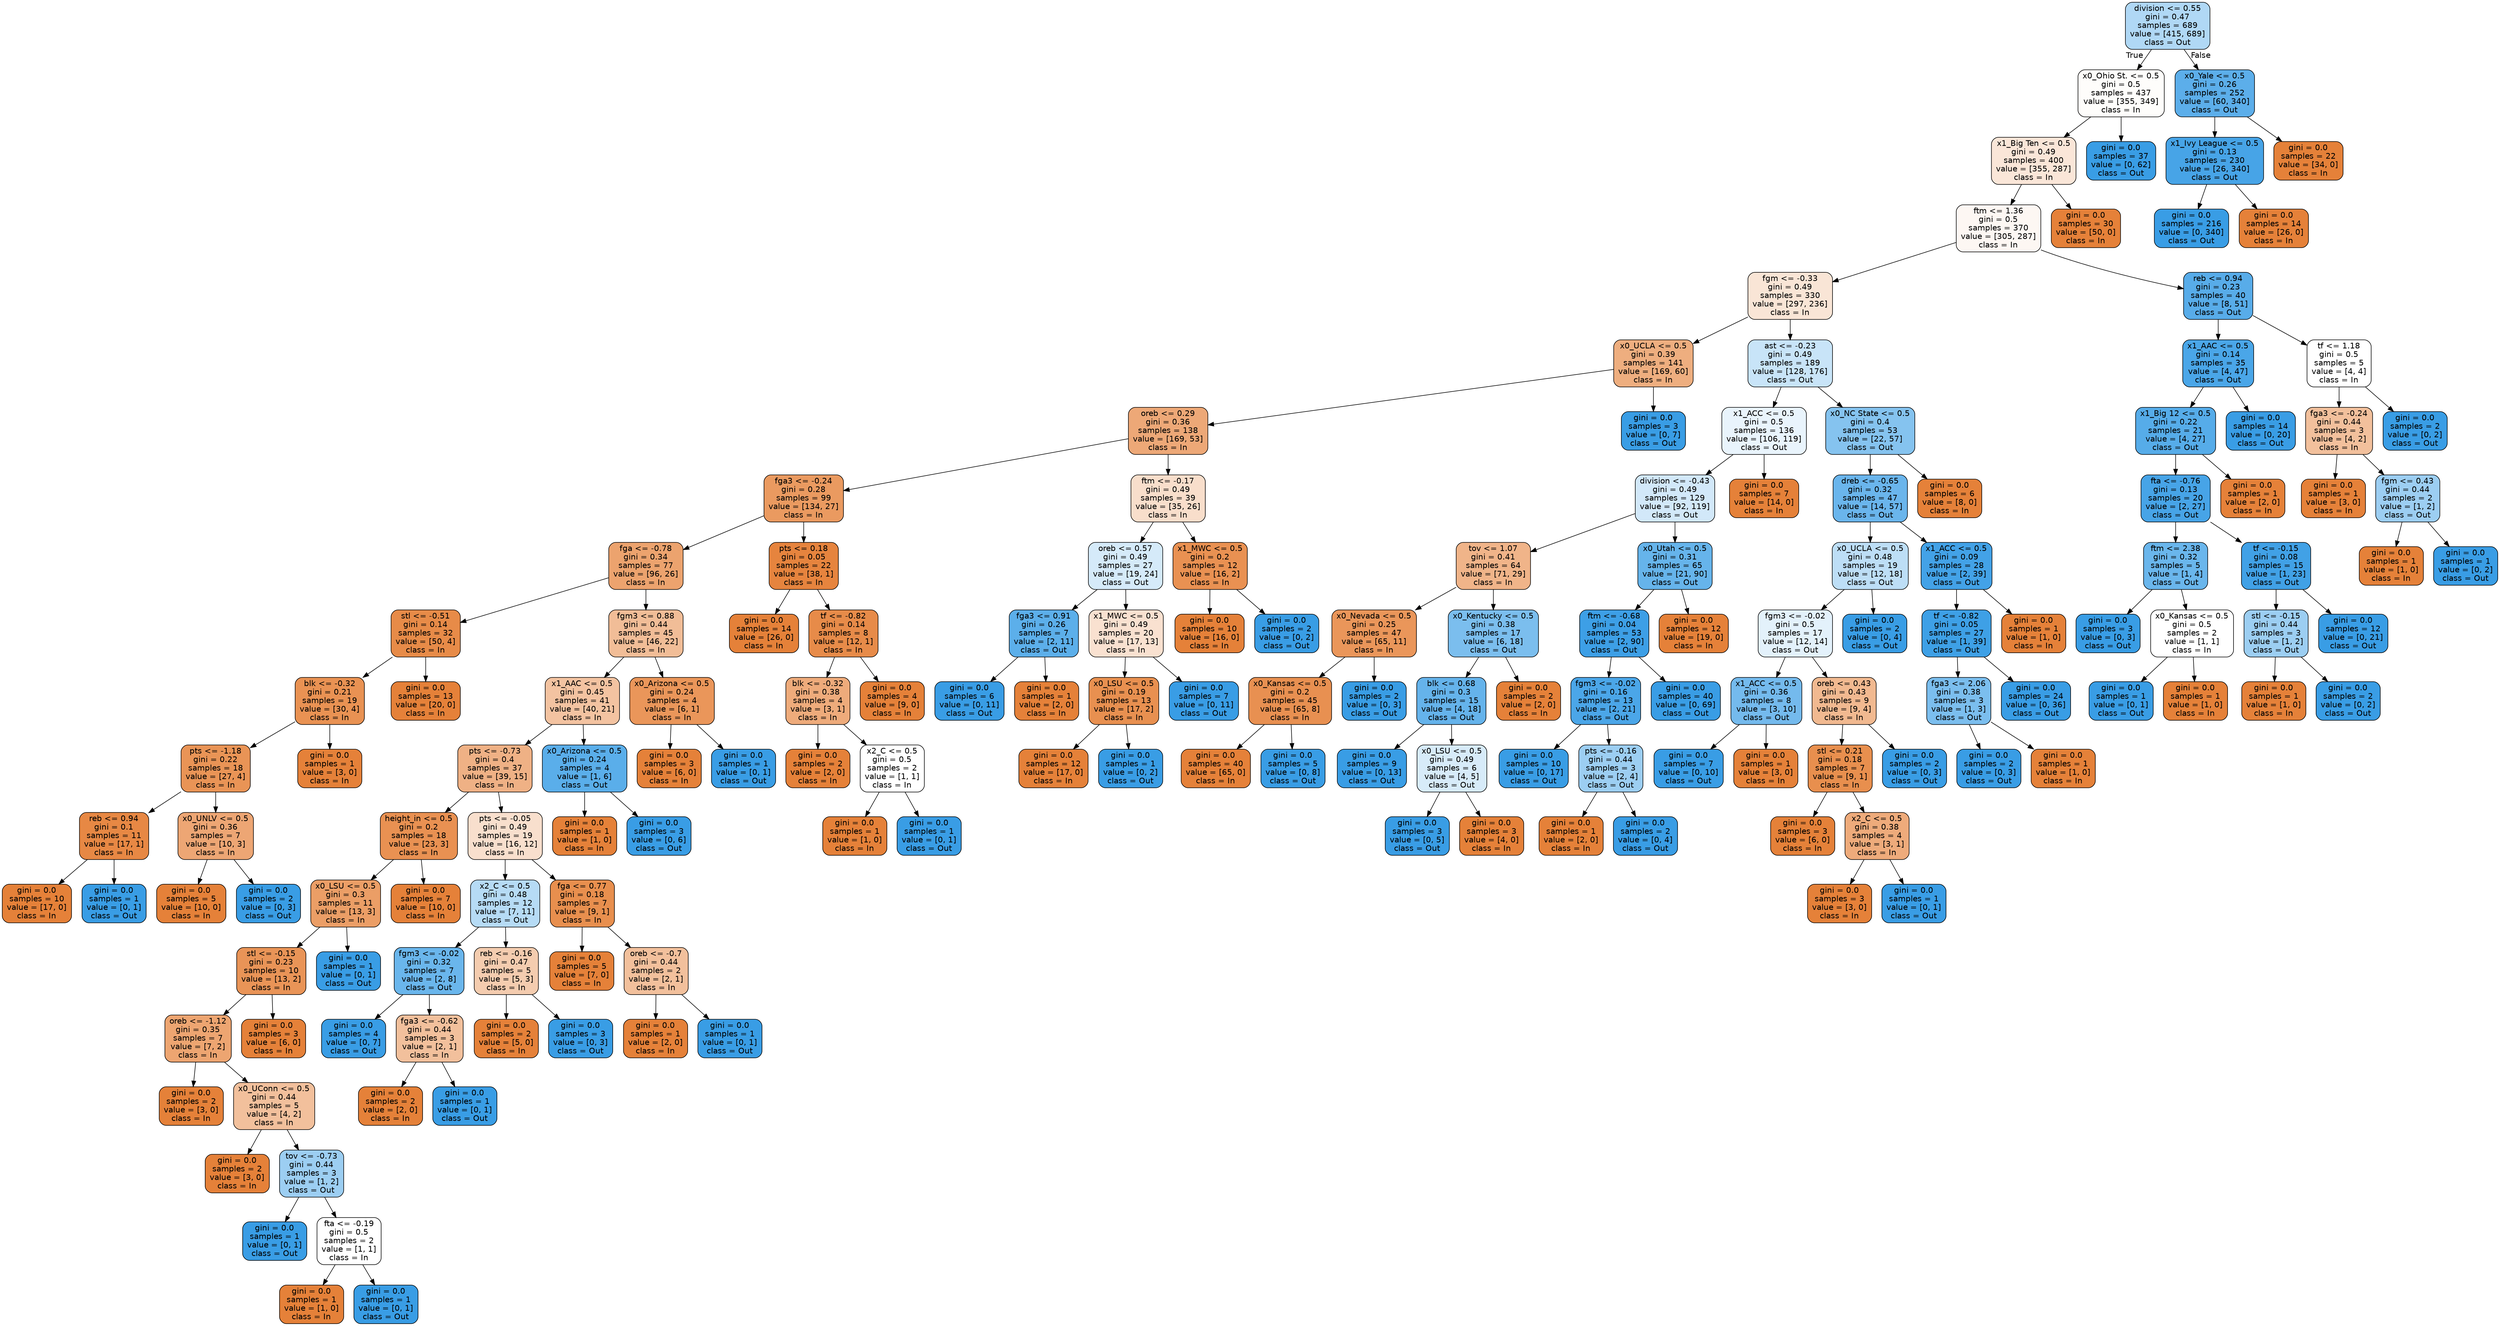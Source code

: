 digraph Tree {
node [shape=box, style="filled, rounded", color="black", fontname=helvetica] ;
edge [fontname=helvetica] ;
0 [label="division <= 0.55\ngini = 0.47\nsamples = 689\nvalue = [415, 689]\nclass = Out", fillcolor="#399de565"] ;
1 [label="x0_Ohio St. <= 0.5\ngini = 0.5\nsamples = 437\nvalue = [355, 349]\nclass = In", fillcolor="#e5813904"] ;
0 -> 1 [labeldistance=2.5, labelangle=45, headlabel="True"] ;
2 [label="x1_Big Ten <= 0.5\ngini = 0.49\nsamples = 400\nvalue = [355, 287]\nclass = In", fillcolor="#e5813931"] ;
1 -> 2 ;
3 [label="ftm <= 1.36\ngini = 0.5\nsamples = 370\nvalue = [305, 287]\nclass = In", fillcolor="#e581390f"] ;
2 -> 3 ;
4 [label="fgm <= -0.33\ngini = 0.49\nsamples = 330\nvalue = [297, 236]\nclass = In", fillcolor="#e5813934"] ;
3 -> 4 ;
5 [label="x0_UCLA <= 0.5\ngini = 0.39\nsamples = 141\nvalue = [169, 60]\nclass = In", fillcolor="#e58139a4"] ;
4 -> 5 ;
6 [label="oreb <= 0.29\ngini = 0.36\nsamples = 138\nvalue = [169, 53]\nclass = In", fillcolor="#e58139af"] ;
5 -> 6 ;
7 [label="fga3 <= -0.24\ngini = 0.28\nsamples = 99\nvalue = [134, 27]\nclass = In", fillcolor="#e58139cc"] ;
6 -> 7 ;
8 [label="fga <= -0.78\ngini = 0.34\nsamples = 77\nvalue = [96, 26]\nclass = In", fillcolor="#e58139ba"] ;
7 -> 8 ;
9 [label="stl <= -0.51\ngini = 0.14\nsamples = 32\nvalue = [50, 4]\nclass = In", fillcolor="#e58139eb"] ;
8 -> 9 ;
10 [label="blk <= -0.32\ngini = 0.21\nsamples = 19\nvalue = [30, 4]\nclass = In", fillcolor="#e58139dd"] ;
9 -> 10 ;
11 [label="pts <= -1.18\ngini = 0.22\nsamples = 18\nvalue = [27, 4]\nclass = In", fillcolor="#e58139d9"] ;
10 -> 11 ;
12 [label="reb <= 0.94\ngini = 0.1\nsamples = 11\nvalue = [17, 1]\nclass = In", fillcolor="#e58139f0"] ;
11 -> 12 ;
13 [label="gini = 0.0\nsamples = 10\nvalue = [17, 0]\nclass = In", fillcolor="#e58139ff"] ;
12 -> 13 ;
14 [label="gini = 0.0\nsamples = 1\nvalue = [0, 1]\nclass = Out", fillcolor="#399de5ff"] ;
12 -> 14 ;
15 [label="x0_UNLV <= 0.5\ngini = 0.36\nsamples = 7\nvalue = [10, 3]\nclass = In", fillcolor="#e58139b3"] ;
11 -> 15 ;
16 [label="gini = 0.0\nsamples = 5\nvalue = [10, 0]\nclass = In", fillcolor="#e58139ff"] ;
15 -> 16 ;
17 [label="gini = 0.0\nsamples = 2\nvalue = [0, 3]\nclass = Out", fillcolor="#399de5ff"] ;
15 -> 17 ;
18 [label="gini = 0.0\nsamples = 1\nvalue = [3, 0]\nclass = In", fillcolor="#e58139ff"] ;
10 -> 18 ;
19 [label="gini = 0.0\nsamples = 13\nvalue = [20, 0]\nclass = In", fillcolor="#e58139ff"] ;
9 -> 19 ;
20 [label="fgm3 <= 0.88\ngini = 0.44\nsamples = 45\nvalue = [46, 22]\nclass = In", fillcolor="#e5813985"] ;
8 -> 20 ;
21 [label="x1_AAC <= 0.5\ngini = 0.45\nsamples = 41\nvalue = [40, 21]\nclass = In", fillcolor="#e5813979"] ;
20 -> 21 ;
22 [label="pts <= -0.73\ngini = 0.4\nsamples = 37\nvalue = [39, 15]\nclass = In", fillcolor="#e581399d"] ;
21 -> 22 ;
23 [label="height_in <= 0.5\ngini = 0.2\nsamples = 18\nvalue = [23, 3]\nclass = In", fillcolor="#e58139de"] ;
22 -> 23 ;
24 [label="x0_LSU <= 0.5\ngini = 0.3\nsamples = 11\nvalue = [13, 3]\nclass = In", fillcolor="#e58139c4"] ;
23 -> 24 ;
25 [label="stl <= -0.15\ngini = 0.23\nsamples = 10\nvalue = [13, 2]\nclass = In", fillcolor="#e58139d8"] ;
24 -> 25 ;
26 [label="oreb <= -1.12\ngini = 0.35\nsamples = 7\nvalue = [7, 2]\nclass = In", fillcolor="#e58139b6"] ;
25 -> 26 ;
27 [label="gini = 0.0\nsamples = 2\nvalue = [3, 0]\nclass = In", fillcolor="#e58139ff"] ;
26 -> 27 ;
28 [label="x0_UConn <= 0.5\ngini = 0.44\nsamples = 5\nvalue = [4, 2]\nclass = In", fillcolor="#e581397f"] ;
26 -> 28 ;
29 [label="gini = 0.0\nsamples = 2\nvalue = [3, 0]\nclass = In", fillcolor="#e58139ff"] ;
28 -> 29 ;
30 [label="tov <= -0.73\ngini = 0.44\nsamples = 3\nvalue = [1, 2]\nclass = Out", fillcolor="#399de57f"] ;
28 -> 30 ;
31 [label="gini = 0.0\nsamples = 1\nvalue = [0, 1]\nclass = Out", fillcolor="#399de5ff"] ;
30 -> 31 ;
32 [label="fta <= -0.19\ngini = 0.5\nsamples = 2\nvalue = [1, 1]\nclass = In", fillcolor="#e5813900"] ;
30 -> 32 ;
33 [label="gini = 0.0\nsamples = 1\nvalue = [1, 0]\nclass = In", fillcolor="#e58139ff"] ;
32 -> 33 ;
34 [label="gini = 0.0\nsamples = 1\nvalue = [0, 1]\nclass = Out", fillcolor="#399de5ff"] ;
32 -> 34 ;
35 [label="gini = 0.0\nsamples = 3\nvalue = [6, 0]\nclass = In", fillcolor="#e58139ff"] ;
25 -> 35 ;
36 [label="gini = 0.0\nsamples = 1\nvalue = [0, 1]\nclass = Out", fillcolor="#399de5ff"] ;
24 -> 36 ;
37 [label="gini = 0.0\nsamples = 7\nvalue = [10, 0]\nclass = In", fillcolor="#e58139ff"] ;
23 -> 37 ;
38 [label="pts <= -0.05\ngini = 0.49\nsamples = 19\nvalue = [16, 12]\nclass = In", fillcolor="#e5813940"] ;
22 -> 38 ;
39 [label="x2_C <= 0.5\ngini = 0.48\nsamples = 12\nvalue = [7, 11]\nclass = Out", fillcolor="#399de55d"] ;
38 -> 39 ;
40 [label="fgm3 <= -0.02\ngini = 0.32\nsamples = 7\nvalue = [2, 8]\nclass = Out", fillcolor="#399de5bf"] ;
39 -> 40 ;
41 [label="gini = 0.0\nsamples = 4\nvalue = [0, 7]\nclass = Out", fillcolor="#399de5ff"] ;
40 -> 41 ;
42 [label="fga3 <= -0.62\ngini = 0.44\nsamples = 3\nvalue = [2, 1]\nclass = In", fillcolor="#e581397f"] ;
40 -> 42 ;
43 [label="gini = 0.0\nsamples = 2\nvalue = [2, 0]\nclass = In", fillcolor="#e58139ff"] ;
42 -> 43 ;
44 [label="gini = 0.0\nsamples = 1\nvalue = [0, 1]\nclass = Out", fillcolor="#399de5ff"] ;
42 -> 44 ;
45 [label="reb <= -0.16\ngini = 0.47\nsamples = 5\nvalue = [5, 3]\nclass = In", fillcolor="#e5813966"] ;
39 -> 45 ;
46 [label="gini = 0.0\nsamples = 2\nvalue = [5, 0]\nclass = In", fillcolor="#e58139ff"] ;
45 -> 46 ;
47 [label="gini = 0.0\nsamples = 3\nvalue = [0, 3]\nclass = Out", fillcolor="#399de5ff"] ;
45 -> 47 ;
48 [label="fga <= 0.77\ngini = 0.18\nsamples = 7\nvalue = [9, 1]\nclass = In", fillcolor="#e58139e3"] ;
38 -> 48 ;
49 [label="gini = 0.0\nsamples = 5\nvalue = [7, 0]\nclass = In", fillcolor="#e58139ff"] ;
48 -> 49 ;
50 [label="oreb <= -0.7\ngini = 0.44\nsamples = 2\nvalue = [2, 1]\nclass = In", fillcolor="#e581397f"] ;
48 -> 50 ;
51 [label="gini = 0.0\nsamples = 1\nvalue = [2, 0]\nclass = In", fillcolor="#e58139ff"] ;
50 -> 51 ;
52 [label="gini = 0.0\nsamples = 1\nvalue = [0, 1]\nclass = Out", fillcolor="#399de5ff"] ;
50 -> 52 ;
53 [label="x0_Arizona <= 0.5\ngini = 0.24\nsamples = 4\nvalue = [1, 6]\nclass = Out", fillcolor="#399de5d4"] ;
21 -> 53 ;
54 [label="gini = 0.0\nsamples = 1\nvalue = [1, 0]\nclass = In", fillcolor="#e58139ff"] ;
53 -> 54 ;
55 [label="gini = 0.0\nsamples = 3\nvalue = [0, 6]\nclass = Out", fillcolor="#399de5ff"] ;
53 -> 55 ;
56 [label="x0_Arizona <= 0.5\ngini = 0.24\nsamples = 4\nvalue = [6, 1]\nclass = In", fillcolor="#e58139d4"] ;
20 -> 56 ;
57 [label="gini = 0.0\nsamples = 3\nvalue = [6, 0]\nclass = In", fillcolor="#e58139ff"] ;
56 -> 57 ;
58 [label="gini = 0.0\nsamples = 1\nvalue = [0, 1]\nclass = Out", fillcolor="#399de5ff"] ;
56 -> 58 ;
59 [label="pts <= 0.18\ngini = 0.05\nsamples = 22\nvalue = [38, 1]\nclass = In", fillcolor="#e58139f8"] ;
7 -> 59 ;
60 [label="gini = 0.0\nsamples = 14\nvalue = [26, 0]\nclass = In", fillcolor="#e58139ff"] ;
59 -> 60 ;
61 [label="tf <= -0.82\ngini = 0.14\nsamples = 8\nvalue = [12, 1]\nclass = In", fillcolor="#e58139ea"] ;
59 -> 61 ;
62 [label="blk <= -0.32\ngini = 0.38\nsamples = 4\nvalue = [3, 1]\nclass = In", fillcolor="#e58139aa"] ;
61 -> 62 ;
63 [label="gini = 0.0\nsamples = 2\nvalue = [2, 0]\nclass = In", fillcolor="#e58139ff"] ;
62 -> 63 ;
64 [label="x2_C <= 0.5\ngini = 0.5\nsamples = 2\nvalue = [1, 1]\nclass = In", fillcolor="#e5813900"] ;
62 -> 64 ;
65 [label="gini = 0.0\nsamples = 1\nvalue = [1, 0]\nclass = In", fillcolor="#e58139ff"] ;
64 -> 65 ;
66 [label="gini = 0.0\nsamples = 1\nvalue = [0, 1]\nclass = Out", fillcolor="#399de5ff"] ;
64 -> 66 ;
67 [label="gini = 0.0\nsamples = 4\nvalue = [9, 0]\nclass = In", fillcolor="#e58139ff"] ;
61 -> 67 ;
68 [label="ftm <= -0.17\ngini = 0.49\nsamples = 39\nvalue = [35, 26]\nclass = In", fillcolor="#e5813942"] ;
6 -> 68 ;
69 [label="oreb <= 0.57\ngini = 0.49\nsamples = 27\nvalue = [19, 24]\nclass = Out", fillcolor="#399de535"] ;
68 -> 69 ;
70 [label="fga3 <= 0.91\ngini = 0.26\nsamples = 7\nvalue = [2, 11]\nclass = Out", fillcolor="#399de5d1"] ;
69 -> 70 ;
71 [label="gini = 0.0\nsamples = 6\nvalue = [0, 11]\nclass = Out", fillcolor="#399de5ff"] ;
70 -> 71 ;
72 [label="gini = 0.0\nsamples = 1\nvalue = [2, 0]\nclass = In", fillcolor="#e58139ff"] ;
70 -> 72 ;
73 [label="x1_MWC <= 0.5\ngini = 0.49\nsamples = 20\nvalue = [17, 13]\nclass = In", fillcolor="#e581393c"] ;
69 -> 73 ;
74 [label="x0_LSU <= 0.5\ngini = 0.19\nsamples = 13\nvalue = [17, 2]\nclass = In", fillcolor="#e58139e1"] ;
73 -> 74 ;
75 [label="gini = 0.0\nsamples = 12\nvalue = [17, 0]\nclass = In", fillcolor="#e58139ff"] ;
74 -> 75 ;
76 [label="gini = 0.0\nsamples = 1\nvalue = [0, 2]\nclass = Out", fillcolor="#399de5ff"] ;
74 -> 76 ;
77 [label="gini = 0.0\nsamples = 7\nvalue = [0, 11]\nclass = Out", fillcolor="#399de5ff"] ;
73 -> 77 ;
78 [label="x1_MWC <= 0.5\ngini = 0.2\nsamples = 12\nvalue = [16, 2]\nclass = In", fillcolor="#e58139df"] ;
68 -> 78 ;
79 [label="gini = 0.0\nsamples = 10\nvalue = [16, 0]\nclass = In", fillcolor="#e58139ff"] ;
78 -> 79 ;
80 [label="gini = 0.0\nsamples = 2\nvalue = [0, 2]\nclass = Out", fillcolor="#399de5ff"] ;
78 -> 80 ;
81 [label="gini = 0.0\nsamples = 3\nvalue = [0, 7]\nclass = Out", fillcolor="#399de5ff"] ;
5 -> 81 ;
82 [label="ast <= -0.23\ngini = 0.49\nsamples = 189\nvalue = [128, 176]\nclass = Out", fillcolor="#399de546"] ;
4 -> 82 ;
83 [label="x1_ACC <= 0.5\ngini = 0.5\nsamples = 136\nvalue = [106, 119]\nclass = Out", fillcolor="#399de51c"] ;
82 -> 83 ;
84 [label="division <= -0.43\ngini = 0.49\nsamples = 129\nvalue = [92, 119]\nclass = Out", fillcolor="#399de53a"] ;
83 -> 84 ;
85 [label="tov <= 1.07\ngini = 0.41\nsamples = 64\nvalue = [71, 29]\nclass = In", fillcolor="#e5813997"] ;
84 -> 85 ;
86 [label="x0_Nevada <= 0.5\ngini = 0.25\nsamples = 47\nvalue = [65, 11]\nclass = In", fillcolor="#e58139d4"] ;
85 -> 86 ;
87 [label="x0_Kansas <= 0.5\ngini = 0.2\nsamples = 45\nvalue = [65, 8]\nclass = In", fillcolor="#e58139e0"] ;
86 -> 87 ;
88 [label="gini = 0.0\nsamples = 40\nvalue = [65, 0]\nclass = In", fillcolor="#e58139ff"] ;
87 -> 88 ;
89 [label="gini = 0.0\nsamples = 5\nvalue = [0, 8]\nclass = Out", fillcolor="#399de5ff"] ;
87 -> 89 ;
90 [label="gini = 0.0\nsamples = 2\nvalue = [0, 3]\nclass = Out", fillcolor="#399de5ff"] ;
86 -> 90 ;
91 [label="x0_Kentucky <= 0.5\ngini = 0.38\nsamples = 17\nvalue = [6, 18]\nclass = Out", fillcolor="#399de5aa"] ;
85 -> 91 ;
92 [label="blk <= 0.68\ngini = 0.3\nsamples = 15\nvalue = [4, 18]\nclass = Out", fillcolor="#399de5c6"] ;
91 -> 92 ;
93 [label="gini = 0.0\nsamples = 9\nvalue = [0, 13]\nclass = Out", fillcolor="#399de5ff"] ;
92 -> 93 ;
94 [label="x0_LSU <= 0.5\ngini = 0.49\nsamples = 6\nvalue = [4, 5]\nclass = Out", fillcolor="#399de533"] ;
92 -> 94 ;
95 [label="gini = 0.0\nsamples = 3\nvalue = [0, 5]\nclass = Out", fillcolor="#399de5ff"] ;
94 -> 95 ;
96 [label="gini = 0.0\nsamples = 3\nvalue = [4, 0]\nclass = In", fillcolor="#e58139ff"] ;
94 -> 96 ;
97 [label="gini = 0.0\nsamples = 2\nvalue = [2, 0]\nclass = In", fillcolor="#e58139ff"] ;
91 -> 97 ;
98 [label="x0_Utah <= 0.5\ngini = 0.31\nsamples = 65\nvalue = [21, 90]\nclass = Out", fillcolor="#399de5c4"] ;
84 -> 98 ;
99 [label="ftm <= -0.68\ngini = 0.04\nsamples = 53\nvalue = [2, 90]\nclass = Out", fillcolor="#399de5f9"] ;
98 -> 99 ;
100 [label="fgm3 <= -0.02\ngini = 0.16\nsamples = 13\nvalue = [2, 21]\nclass = Out", fillcolor="#399de5e7"] ;
99 -> 100 ;
101 [label="gini = 0.0\nsamples = 10\nvalue = [0, 17]\nclass = Out", fillcolor="#399de5ff"] ;
100 -> 101 ;
102 [label="pts <= -0.16\ngini = 0.44\nsamples = 3\nvalue = [2, 4]\nclass = Out", fillcolor="#399de57f"] ;
100 -> 102 ;
103 [label="gini = 0.0\nsamples = 1\nvalue = [2, 0]\nclass = In", fillcolor="#e58139ff"] ;
102 -> 103 ;
104 [label="gini = 0.0\nsamples = 2\nvalue = [0, 4]\nclass = Out", fillcolor="#399de5ff"] ;
102 -> 104 ;
105 [label="gini = 0.0\nsamples = 40\nvalue = [0, 69]\nclass = Out", fillcolor="#399de5ff"] ;
99 -> 105 ;
106 [label="gini = 0.0\nsamples = 12\nvalue = [19, 0]\nclass = In", fillcolor="#e58139ff"] ;
98 -> 106 ;
107 [label="gini = 0.0\nsamples = 7\nvalue = [14, 0]\nclass = In", fillcolor="#e58139ff"] ;
83 -> 107 ;
108 [label="x0_NC State <= 0.5\ngini = 0.4\nsamples = 53\nvalue = [22, 57]\nclass = Out", fillcolor="#399de59d"] ;
82 -> 108 ;
109 [label="dreb <= -0.65\ngini = 0.32\nsamples = 47\nvalue = [14, 57]\nclass = Out", fillcolor="#399de5c0"] ;
108 -> 109 ;
110 [label="x0_UCLA <= 0.5\ngini = 0.48\nsamples = 19\nvalue = [12, 18]\nclass = Out", fillcolor="#399de555"] ;
109 -> 110 ;
111 [label="fgm3 <= -0.02\ngini = 0.5\nsamples = 17\nvalue = [12, 14]\nclass = Out", fillcolor="#399de524"] ;
110 -> 111 ;
112 [label="x1_ACC <= 0.5\ngini = 0.36\nsamples = 8\nvalue = [3, 10]\nclass = Out", fillcolor="#399de5b3"] ;
111 -> 112 ;
113 [label="gini = 0.0\nsamples = 7\nvalue = [0, 10]\nclass = Out", fillcolor="#399de5ff"] ;
112 -> 113 ;
114 [label="gini = 0.0\nsamples = 1\nvalue = [3, 0]\nclass = In", fillcolor="#e58139ff"] ;
112 -> 114 ;
115 [label="oreb <= 0.43\ngini = 0.43\nsamples = 9\nvalue = [9, 4]\nclass = In", fillcolor="#e581398e"] ;
111 -> 115 ;
116 [label="stl <= 0.21\ngini = 0.18\nsamples = 7\nvalue = [9, 1]\nclass = In", fillcolor="#e58139e3"] ;
115 -> 116 ;
117 [label="gini = 0.0\nsamples = 3\nvalue = [6, 0]\nclass = In", fillcolor="#e58139ff"] ;
116 -> 117 ;
118 [label="x2_C <= 0.5\ngini = 0.38\nsamples = 4\nvalue = [3, 1]\nclass = In", fillcolor="#e58139aa"] ;
116 -> 118 ;
119 [label="gini = 0.0\nsamples = 3\nvalue = [3, 0]\nclass = In", fillcolor="#e58139ff"] ;
118 -> 119 ;
120 [label="gini = 0.0\nsamples = 1\nvalue = [0, 1]\nclass = Out", fillcolor="#399de5ff"] ;
118 -> 120 ;
121 [label="gini = 0.0\nsamples = 2\nvalue = [0, 3]\nclass = Out", fillcolor="#399de5ff"] ;
115 -> 121 ;
122 [label="gini = 0.0\nsamples = 2\nvalue = [0, 4]\nclass = Out", fillcolor="#399de5ff"] ;
110 -> 122 ;
123 [label="x1_ACC <= 0.5\ngini = 0.09\nsamples = 28\nvalue = [2, 39]\nclass = Out", fillcolor="#399de5f2"] ;
109 -> 123 ;
124 [label="tf <= -0.82\ngini = 0.05\nsamples = 27\nvalue = [1, 39]\nclass = Out", fillcolor="#399de5f8"] ;
123 -> 124 ;
125 [label="fga3 <= 2.06\ngini = 0.38\nsamples = 3\nvalue = [1, 3]\nclass = Out", fillcolor="#399de5aa"] ;
124 -> 125 ;
126 [label="gini = 0.0\nsamples = 2\nvalue = [0, 3]\nclass = Out", fillcolor="#399de5ff"] ;
125 -> 126 ;
127 [label="gini = 0.0\nsamples = 1\nvalue = [1, 0]\nclass = In", fillcolor="#e58139ff"] ;
125 -> 127 ;
128 [label="gini = 0.0\nsamples = 24\nvalue = [0, 36]\nclass = Out", fillcolor="#399de5ff"] ;
124 -> 128 ;
129 [label="gini = 0.0\nsamples = 1\nvalue = [1, 0]\nclass = In", fillcolor="#e58139ff"] ;
123 -> 129 ;
130 [label="gini = 0.0\nsamples = 6\nvalue = [8, 0]\nclass = In", fillcolor="#e58139ff"] ;
108 -> 130 ;
131 [label="reb <= 0.94\ngini = 0.23\nsamples = 40\nvalue = [8, 51]\nclass = Out", fillcolor="#399de5d7"] ;
3 -> 131 ;
132 [label="x1_AAC <= 0.5\ngini = 0.14\nsamples = 35\nvalue = [4, 47]\nclass = Out", fillcolor="#399de5e9"] ;
131 -> 132 ;
133 [label="x1_Big 12 <= 0.5\ngini = 0.22\nsamples = 21\nvalue = [4, 27]\nclass = Out", fillcolor="#399de5d9"] ;
132 -> 133 ;
134 [label="fta <= -0.76\ngini = 0.13\nsamples = 20\nvalue = [2, 27]\nclass = Out", fillcolor="#399de5ec"] ;
133 -> 134 ;
135 [label="ftm <= 2.38\ngini = 0.32\nsamples = 5\nvalue = [1, 4]\nclass = Out", fillcolor="#399de5bf"] ;
134 -> 135 ;
136 [label="gini = 0.0\nsamples = 3\nvalue = [0, 3]\nclass = Out", fillcolor="#399de5ff"] ;
135 -> 136 ;
137 [label="x0_Kansas <= 0.5\ngini = 0.5\nsamples = 2\nvalue = [1, 1]\nclass = In", fillcolor="#e5813900"] ;
135 -> 137 ;
138 [label="gini = 0.0\nsamples = 1\nvalue = [0, 1]\nclass = Out", fillcolor="#399de5ff"] ;
137 -> 138 ;
139 [label="gini = 0.0\nsamples = 1\nvalue = [1, 0]\nclass = In", fillcolor="#e58139ff"] ;
137 -> 139 ;
140 [label="tf <= -0.15\ngini = 0.08\nsamples = 15\nvalue = [1, 23]\nclass = Out", fillcolor="#399de5f4"] ;
134 -> 140 ;
141 [label="stl <= -0.15\ngini = 0.44\nsamples = 3\nvalue = [1, 2]\nclass = Out", fillcolor="#399de57f"] ;
140 -> 141 ;
142 [label="gini = 0.0\nsamples = 1\nvalue = [1, 0]\nclass = In", fillcolor="#e58139ff"] ;
141 -> 142 ;
143 [label="gini = 0.0\nsamples = 2\nvalue = [0, 2]\nclass = Out", fillcolor="#399de5ff"] ;
141 -> 143 ;
144 [label="gini = 0.0\nsamples = 12\nvalue = [0, 21]\nclass = Out", fillcolor="#399de5ff"] ;
140 -> 144 ;
145 [label="gini = 0.0\nsamples = 1\nvalue = [2, 0]\nclass = In", fillcolor="#e58139ff"] ;
133 -> 145 ;
146 [label="gini = 0.0\nsamples = 14\nvalue = [0, 20]\nclass = Out", fillcolor="#399de5ff"] ;
132 -> 146 ;
147 [label="tf <= 1.18\ngini = 0.5\nsamples = 5\nvalue = [4, 4]\nclass = In", fillcolor="#e5813900"] ;
131 -> 147 ;
148 [label="fga3 <= -0.24\ngini = 0.44\nsamples = 3\nvalue = [4, 2]\nclass = In", fillcolor="#e581397f"] ;
147 -> 148 ;
149 [label="gini = 0.0\nsamples = 1\nvalue = [3, 0]\nclass = In", fillcolor="#e58139ff"] ;
148 -> 149 ;
150 [label="fgm <= 0.43\ngini = 0.44\nsamples = 2\nvalue = [1, 2]\nclass = Out", fillcolor="#399de57f"] ;
148 -> 150 ;
151 [label="gini = 0.0\nsamples = 1\nvalue = [1, 0]\nclass = In", fillcolor="#e58139ff"] ;
150 -> 151 ;
152 [label="gini = 0.0\nsamples = 1\nvalue = [0, 2]\nclass = Out", fillcolor="#399de5ff"] ;
150 -> 152 ;
153 [label="gini = 0.0\nsamples = 2\nvalue = [0, 2]\nclass = Out", fillcolor="#399de5ff"] ;
147 -> 153 ;
154 [label="gini = 0.0\nsamples = 30\nvalue = [50, 0]\nclass = In", fillcolor="#e58139ff"] ;
2 -> 154 ;
155 [label="gini = 0.0\nsamples = 37\nvalue = [0, 62]\nclass = Out", fillcolor="#399de5ff"] ;
1 -> 155 ;
156 [label="x0_Yale <= 0.5\ngini = 0.26\nsamples = 252\nvalue = [60, 340]\nclass = Out", fillcolor="#399de5d2"] ;
0 -> 156 [labeldistance=2.5, labelangle=-45, headlabel="False"] ;
157 [label="x1_Ivy League <= 0.5\ngini = 0.13\nsamples = 230\nvalue = [26, 340]\nclass = Out", fillcolor="#399de5ec"] ;
156 -> 157 ;
158 [label="gini = 0.0\nsamples = 216\nvalue = [0, 340]\nclass = Out", fillcolor="#399de5ff"] ;
157 -> 158 ;
159 [label="gini = 0.0\nsamples = 14\nvalue = [26, 0]\nclass = In", fillcolor="#e58139ff"] ;
157 -> 159 ;
160 [label="gini = 0.0\nsamples = 22\nvalue = [34, 0]\nclass = In", fillcolor="#e58139ff"] ;
156 -> 160 ;
}
